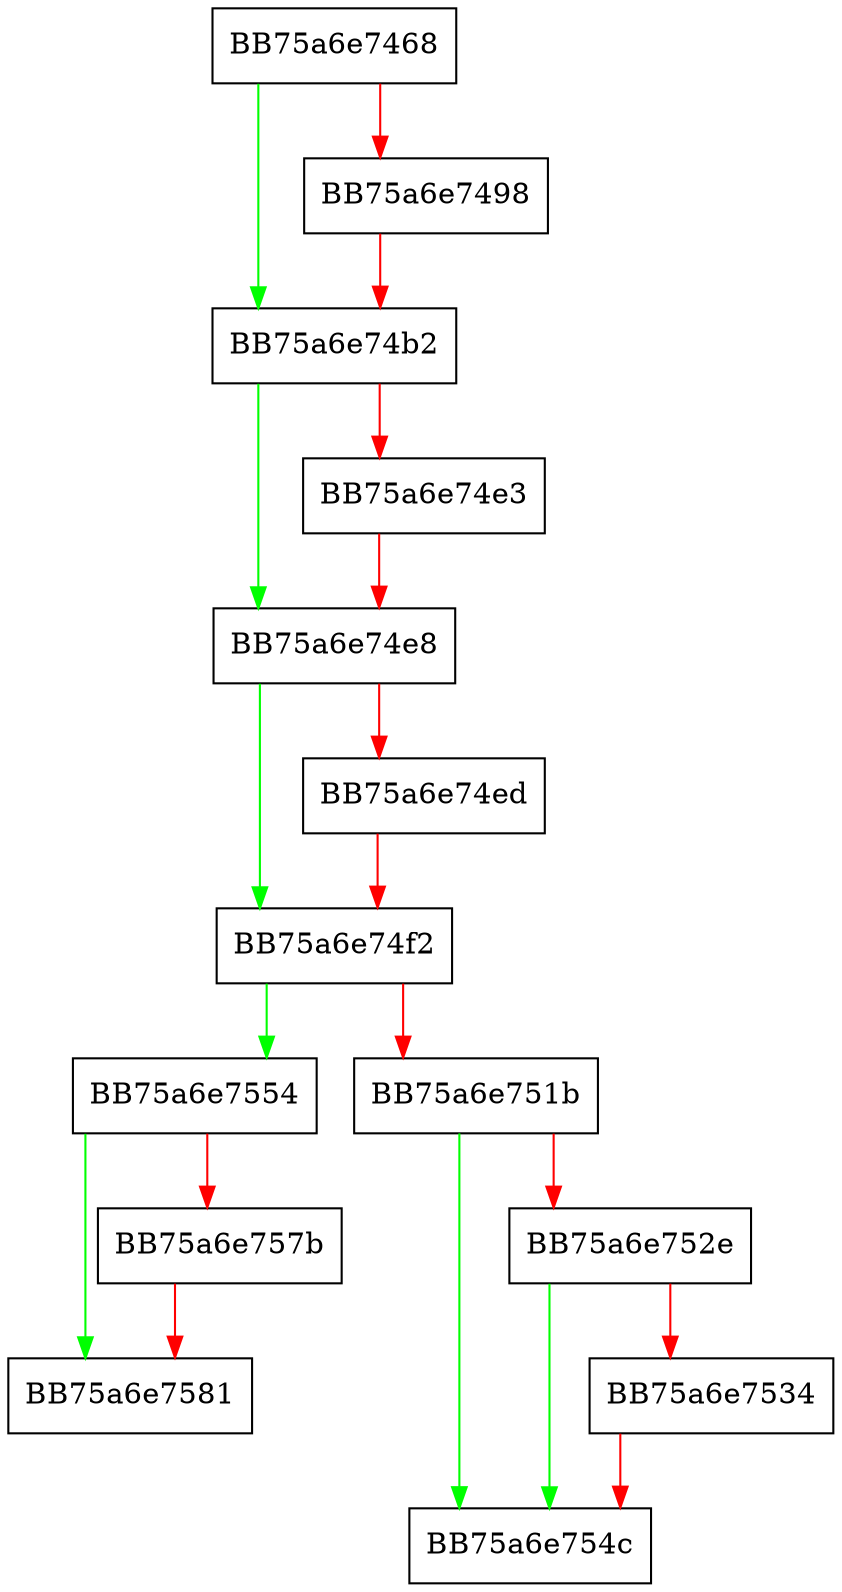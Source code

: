 digraph NtfsFile {
  node [shape="box"];
  graph [splines=ortho];
  BB75a6e7468 -> BB75a6e74b2 [color="green"];
  BB75a6e7468 -> BB75a6e7498 [color="red"];
  BB75a6e7498 -> BB75a6e74b2 [color="red"];
  BB75a6e74b2 -> BB75a6e74e8 [color="green"];
  BB75a6e74b2 -> BB75a6e74e3 [color="red"];
  BB75a6e74e3 -> BB75a6e74e8 [color="red"];
  BB75a6e74e8 -> BB75a6e74f2 [color="green"];
  BB75a6e74e8 -> BB75a6e74ed [color="red"];
  BB75a6e74ed -> BB75a6e74f2 [color="red"];
  BB75a6e74f2 -> BB75a6e7554 [color="green"];
  BB75a6e74f2 -> BB75a6e751b [color="red"];
  BB75a6e751b -> BB75a6e754c [color="green"];
  BB75a6e751b -> BB75a6e752e [color="red"];
  BB75a6e752e -> BB75a6e754c [color="green"];
  BB75a6e752e -> BB75a6e7534 [color="red"];
  BB75a6e7534 -> BB75a6e754c [color="red"];
  BB75a6e7554 -> BB75a6e7581 [color="green"];
  BB75a6e7554 -> BB75a6e757b [color="red"];
  BB75a6e757b -> BB75a6e7581 [color="red"];
}